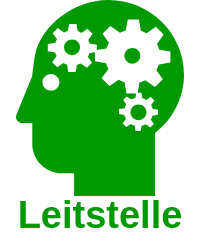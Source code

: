 <mxfile version="12.4.2" type="device" pages="1"><diagram id="WJ3pvwxHkd4DTgGIoq9J" name="Page-1"><mxGraphModel dx="989" dy="730" grid="1" gridSize="10" guides="1" tooltips="1" connect="1" arrows="1" fold="1" page="1" pageScale="1" pageWidth="827" pageHeight="1169" math="0" shadow="0"><root><mxCell id="0"/><mxCell id="1" parent="0"/><mxCell id="4n31SjlvGu7F5jLXSmON-2" value="Leitstelle" style="text;html=1;strokeColor=none;fillColor=none;align=center;verticalAlign=middle;whiteSpace=wrap;rounded=0;fontColor=#009900;fontSize=19;fontStyle=1" vertex="1" parent="1"><mxGeometry x="440" y="270" width="100" height="20" as="geometry"/></mxCell><mxCell id="4n31SjlvGu7F5jLXSmON-7" value="" style="shape=mxgraph.signs.healthcare.mental_health;html=1;pointerEvents=1;fillColor=#009900;strokeColor=none;verticalLabelPosition=bottom;verticalAlign=top;align=center;fontSize=19;fontColor=#009900;" vertex="1" parent="1"><mxGeometry x="448" y="172" width="84" height="98" as="geometry"/></mxCell></root></mxGraphModel></diagram></mxfile>